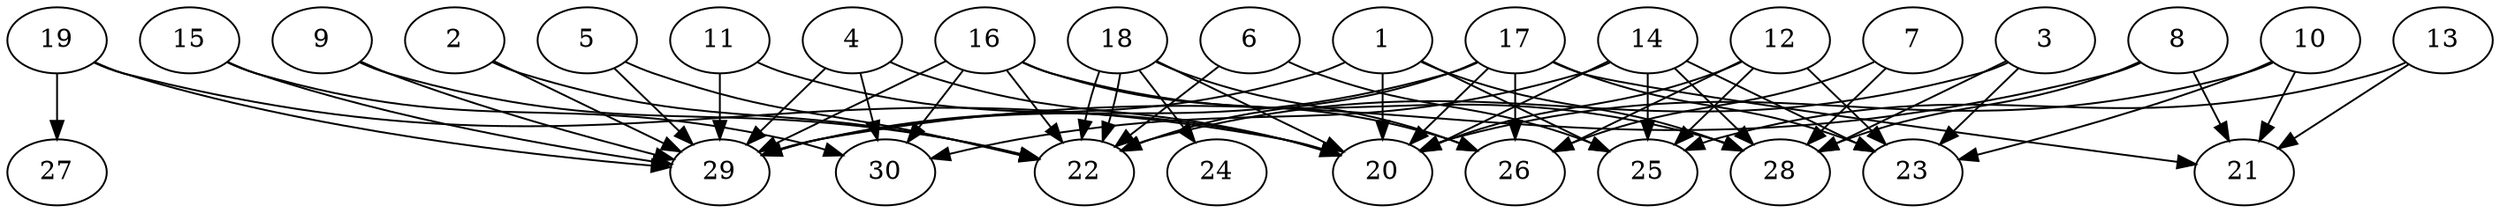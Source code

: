 // DAG automatically generated by daggen at Thu Oct  3 14:04:19 2019
// ./daggen --dot -n 30 --ccr 0.5 --fat 0.9 --regular 0.9 --density 0.6 --mindata 5242880 --maxdata 52428800 
digraph G {
  1 [size="80594944", alpha="0.11", expect_size="40297472"] 
  1 -> 20 [size ="40297472"]
  1 -> 25 [size ="40297472"]
  1 -> 28 [size ="40297472"]
  1 -> 29 [size ="40297472"]
  2 [size="73918464", alpha="0.03", expect_size="36959232"] 
  2 -> 22 [size ="36959232"]
  2 -> 29 [size ="36959232"]
  3 [size="26087424", alpha="0.11", expect_size="13043712"] 
  3 -> 22 [size ="13043712"]
  3 -> 23 [size ="13043712"]
  3 -> 28 [size ="13043712"]
  4 [size="87633920", alpha="0.08", expect_size="43816960"] 
  4 -> 20 [size ="43816960"]
  4 -> 29 [size ="43816960"]
  4 -> 30 [size ="43816960"]
  5 [size="63262720", alpha="0.19", expect_size="31631360"] 
  5 -> 22 [size ="31631360"]
  5 -> 29 [size ="31631360"]
  6 [size="13404160", alpha="0.09", expect_size="6702080"] 
  6 -> 22 [size ="6702080"]
  6 -> 25 [size ="6702080"]
  7 [size="24061952", alpha="0.07", expect_size="12030976"] 
  7 -> 26 [size ="12030976"]
  7 -> 28 [size ="12030976"]
  8 [size="55660544", alpha="0.14", expect_size="27830272"] 
  8 -> 21 [size ="27830272"]
  8 -> 28 [size ="27830272"]
  8 -> 29 [size ="27830272"]
  9 [size="24905728", alpha="0.17", expect_size="12452864"] 
  9 -> 22 [size ="12452864"]
  9 -> 29 [size ="12452864"]
  10 [size="65339392", alpha="0.19", expect_size="32669696"] 
  10 -> 20 [size ="32669696"]
  10 -> 21 [size ="32669696"]
  10 -> 23 [size ="32669696"]
  11 [size="52838400", alpha="0.03", expect_size="26419200"] 
  11 -> 20 [size ="26419200"]
  11 -> 29 [size ="26419200"]
  12 [size="10866688", alpha="0.03", expect_size="5433344"] 
  12 -> 20 [size ="5433344"]
  12 -> 23 [size ="5433344"]
  12 -> 25 [size ="5433344"]
  12 -> 26 [size ="5433344"]
  13 [size="26097664", alpha="0.14", expect_size="13048832"] 
  13 -> 21 [size ="13048832"]
  13 -> 25 [size ="13048832"]
  14 [size="77924352", alpha="0.03", expect_size="38962176"] 
  14 -> 20 [size ="38962176"]
  14 -> 23 [size ="38962176"]
  14 -> 25 [size ="38962176"]
  14 -> 28 [size ="38962176"]
  14 -> 30 [size ="38962176"]
  15 [size="22892544", alpha="0.15", expect_size="11446272"] 
  15 -> 29 [size ="11446272"]
  15 -> 30 [size ="11446272"]
  16 [size="16494592", alpha="0.19", expect_size="8247296"] 
  16 -> 22 [size ="8247296"]
  16 -> 26 [size ="8247296"]
  16 -> 28 [size ="8247296"]
  16 -> 29 [size ="8247296"]
  16 -> 30 [size ="8247296"]
  17 [size="58646528", alpha="0.07", expect_size="29323264"] 
  17 -> 20 [size ="29323264"]
  17 -> 21 [size ="29323264"]
  17 -> 22 [size ="29323264"]
  17 -> 23 [size ="29323264"]
  17 -> 26 [size ="29323264"]
  17 -> 29 [size ="29323264"]
  18 [size="93685760", alpha="0.15", expect_size="46842880"] 
  18 -> 20 [size ="46842880"]
  18 -> 22 [size ="46842880"]
  18 -> 22 [size ="46842880"]
  18 -> 24 [size ="46842880"]
  18 -> 26 [size ="46842880"]
  19 [size="65017856", alpha="0.10", expect_size="32508928"] 
  19 -> 20 [size ="32508928"]
  19 -> 27 [size ="32508928"]
  19 -> 29 [size ="32508928"]
  20 [size="52336640", alpha="0.11", expect_size="26168320"] 
  21 [size="46479360", alpha="0.06", expect_size="23239680"] 
  22 [size="60610560", alpha="0.15", expect_size="30305280"] 
  23 [size="76650496", alpha="0.08", expect_size="38325248"] 
  24 [size="48566272", alpha="0.16", expect_size="24283136"] 
  25 [size="63635456", alpha="0.16", expect_size="31817728"] 
  26 [size="41261056", alpha="0.17", expect_size="20630528"] 
  27 [size="37412864", alpha="0.20", expect_size="18706432"] 
  28 [size="68843520", alpha="0.13", expect_size="34421760"] 
  29 [size="44298240", alpha="0.09", expect_size="22149120"] 
  30 [size="91584512", alpha="0.16", expect_size="45792256"] 
}
